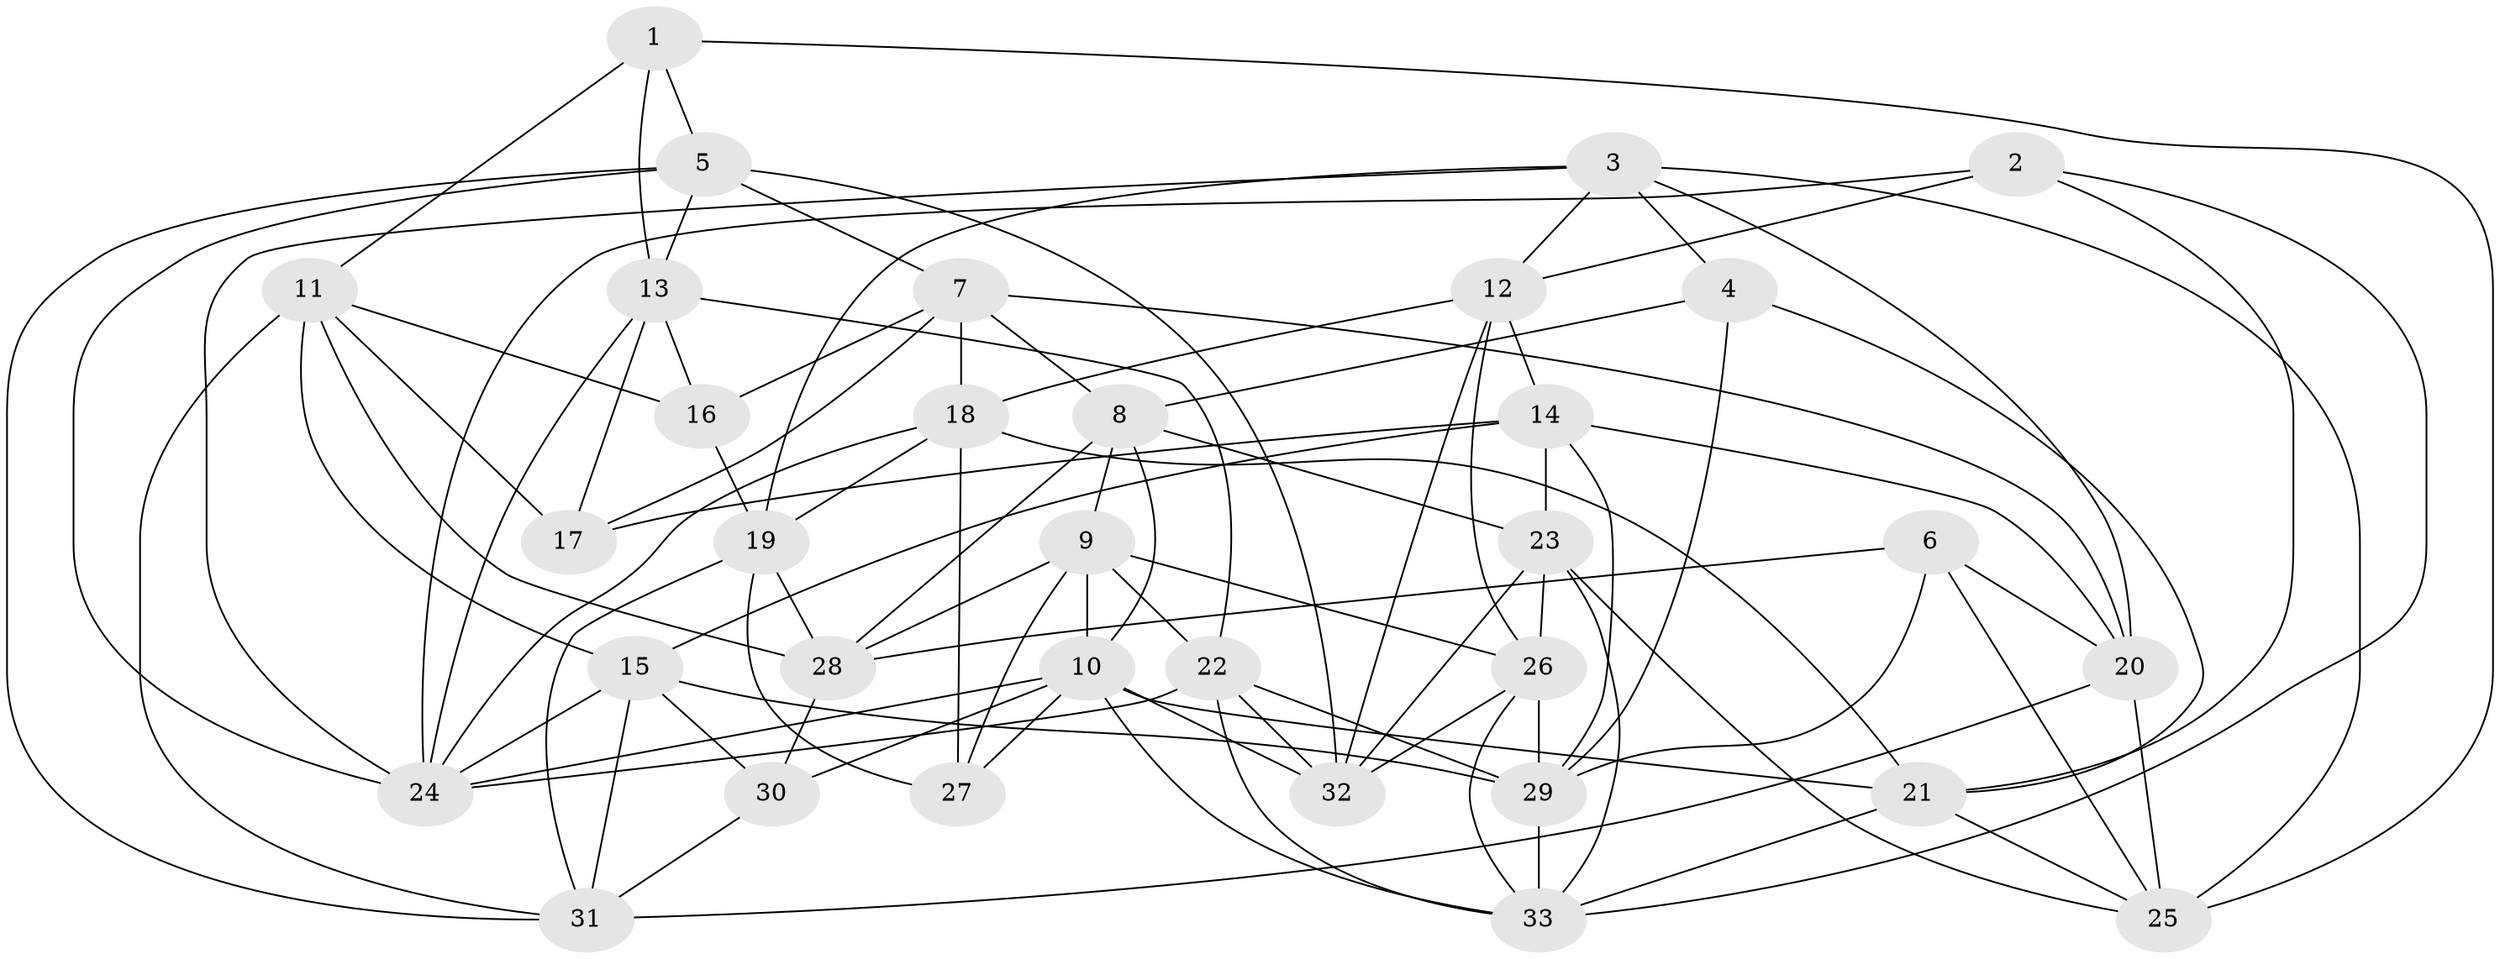 // original degree distribution, {4: 1.0}
// Generated by graph-tools (version 1.1) at 2025/50/03/09/25 03:50:46]
// undirected, 33 vertices, 94 edges
graph export_dot {
graph [start="1"]
  node [color=gray90,style=filled];
  1;
  2;
  3;
  4;
  5;
  6;
  7;
  8;
  9;
  10;
  11;
  12;
  13;
  14;
  15;
  16;
  17;
  18;
  19;
  20;
  21;
  22;
  23;
  24;
  25;
  26;
  27;
  28;
  29;
  30;
  31;
  32;
  33;
  1 -- 5 [weight=1.0];
  1 -- 11 [weight=1.0];
  1 -- 13 [weight=1.0];
  1 -- 25 [weight=1.0];
  2 -- 12 [weight=1.0];
  2 -- 21 [weight=1.0];
  2 -- 24 [weight=1.0];
  2 -- 33 [weight=1.0];
  3 -- 4 [weight=1.0];
  3 -- 12 [weight=1.0];
  3 -- 19 [weight=1.0];
  3 -- 20 [weight=1.0];
  3 -- 24 [weight=1.0];
  3 -- 25 [weight=1.0];
  4 -- 8 [weight=1.0];
  4 -- 21 [weight=1.0];
  4 -- 29 [weight=1.0];
  5 -- 7 [weight=1.0];
  5 -- 13 [weight=1.0];
  5 -- 24 [weight=1.0];
  5 -- 31 [weight=1.0];
  5 -- 32 [weight=1.0];
  6 -- 20 [weight=1.0];
  6 -- 25 [weight=1.0];
  6 -- 28 [weight=1.0];
  6 -- 29 [weight=1.0];
  7 -- 8 [weight=1.0];
  7 -- 16 [weight=1.0];
  7 -- 17 [weight=1.0];
  7 -- 18 [weight=1.0];
  7 -- 20 [weight=1.0];
  8 -- 9 [weight=1.0];
  8 -- 10 [weight=1.0];
  8 -- 23 [weight=1.0];
  8 -- 28 [weight=1.0];
  9 -- 10 [weight=1.0];
  9 -- 22 [weight=1.0];
  9 -- 26 [weight=1.0];
  9 -- 27 [weight=1.0];
  9 -- 28 [weight=1.0];
  10 -- 21 [weight=1.0];
  10 -- 24 [weight=1.0];
  10 -- 27 [weight=1.0];
  10 -- 30 [weight=1.0];
  10 -- 32 [weight=1.0];
  10 -- 33 [weight=1.0];
  11 -- 15 [weight=1.0];
  11 -- 16 [weight=1.0];
  11 -- 17 [weight=1.0];
  11 -- 28 [weight=1.0];
  11 -- 31 [weight=1.0];
  12 -- 14 [weight=1.0];
  12 -- 18 [weight=1.0];
  12 -- 26 [weight=1.0];
  12 -- 32 [weight=1.0];
  13 -- 16 [weight=1.0];
  13 -- 17 [weight=1.0];
  13 -- 22 [weight=1.0];
  13 -- 24 [weight=1.0];
  14 -- 15 [weight=1.0];
  14 -- 17 [weight=1.0];
  14 -- 20 [weight=1.0];
  14 -- 23 [weight=1.0];
  14 -- 29 [weight=1.0];
  15 -- 24 [weight=1.0];
  15 -- 29 [weight=1.0];
  15 -- 30 [weight=1.0];
  15 -- 31 [weight=1.0];
  16 -- 19 [weight=1.0];
  18 -- 19 [weight=1.0];
  18 -- 21 [weight=1.0];
  18 -- 24 [weight=1.0];
  18 -- 27 [weight=1.0];
  19 -- 27 [weight=1.0];
  19 -- 28 [weight=1.0];
  19 -- 31 [weight=1.0];
  20 -- 25 [weight=1.0];
  20 -- 31 [weight=1.0];
  21 -- 25 [weight=1.0];
  21 -- 33 [weight=1.0];
  22 -- 24 [weight=1.0];
  22 -- 29 [weight=1.0];
  22 -- 32 [weight=1.0];
  22 -- 33 [weight=1.0];
  23 -- 25 [weight=1.0];
  23 -- 26 [weight=1.0];
  23 -- 32 [weight=1.0];
  23 -- 33 [weight=1.0];
  26 -- 29 [weight=1.0];
  26 -- 32 [weight=1.0];
  26 -- 33 [weight=1.0];
  28 -- 30 [weight=1.0];
  29 -- 33 [weight=2.0];
  30 -- 31 [weight=1.0];
}
